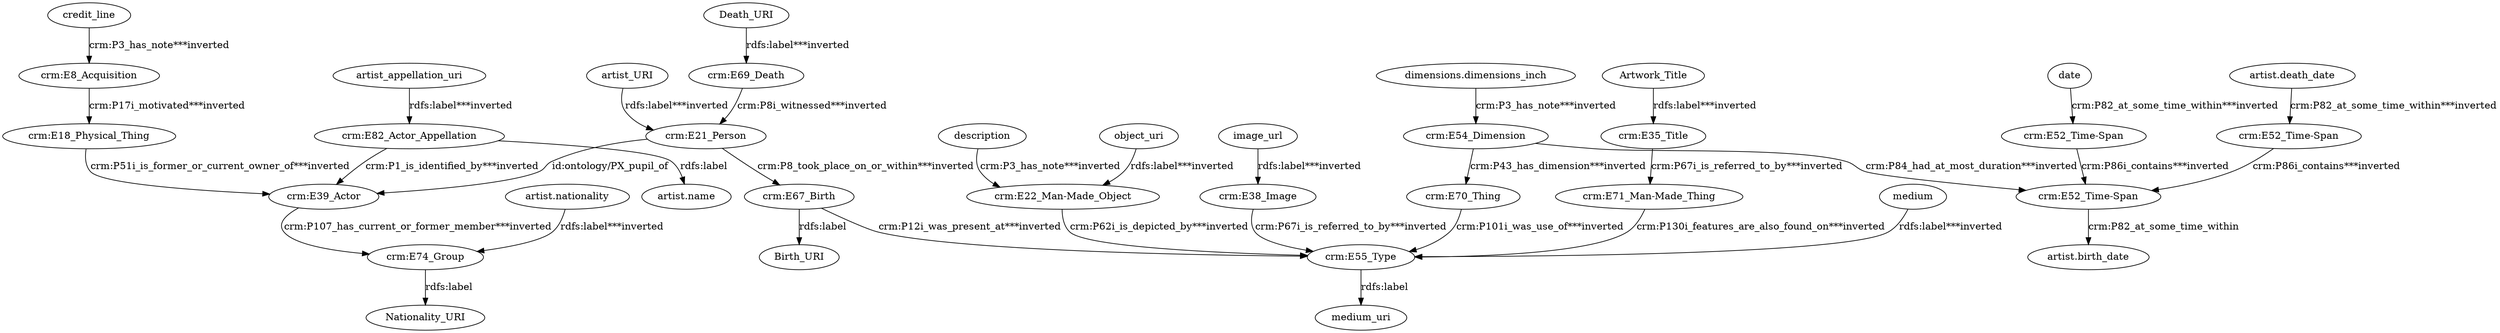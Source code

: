 digraph {
  Artwork_Title [type=attribute_name,label=Artwork_Title]
  "crm:E35_Title1" [type=class_uri,label="crm:E35_Title"]
  Death_URI [type=attribute_name,label=Death_URI]
  "crm:E69_Death1" [type=class_uri,label="crm:E69_Death"]
  "artist.death_date" [type=attribute_name,label="artist.death_date"]
  "crm:E52_Time-Span2" [type=class_uri,label="crm:E52_Time-Span"]
  "artist.nationality" [type=attribute_name,label="artist.nationality"]
  "crm:E74_Group1" [type=class_uri,label="crm:E74_Group"]
  artist_URI [type=attribute_name,label=artist_URI]
  "crm:E21_Person1" [type=class_uri,label="crm:E21_Person"]
  artist_appellation_uri [type=attribute_name,label=artist_appellation_uri]
  "crm:E82_Actor_Appellation1" [type=class_uri,label="crm:E82_Actor_Appellation"]
  credit_line [type=attribute_name,label=credit_line]
  "crm:E8_Acquisition1" [type=class_uri,label="crm:E8_Acquisition"]
  "crm:E18_Physical_Thing" [type=class_uri,label="crm:E18_Physical_Thing"]
  "crm:E39_Actor" [type=class_uri,label="crm:E39_Actor"]
  "crm:E67_Birth1" [type=class_uri,label="crm:E67_Birth"]
  "crm:E22_Man-Made_Object1" [type=class_uri,label="crm:E22_Man-Made_Object"]
  "crm:E55_Type1" [type=class_uri,label="crm:E55_Type"]
  "crm:E71_Man-Made_Thing" [type=class_uri,label="crm:E71_Man-Made_Thing"]
  "crm:E38_Image1" [type=class_uri,label="crm:E38_Image"]
  "crm:E52_Time-Span1" [type=class_uri,label="crm:E52_Time-Span"]
  "artist.birth_date" [type=attribute_name,label="artist.birth_date"]
  "crm:E52_Time-Span3" [type=class_uri,label="crm:E52_Time-Span"]
  "crm:E54_Dimension1" [type=class_uri,label="crm:E54_Dimension"]
  "crm:E70_Thing" [type=class_uri,label="crm:E70_Thing"]
  medium_uri [type=attribute_name,label=medium_uri]
  Birth_URI [type=attribute_name,label=Birth_URI]
  Nationality_URI [type=attribute_name,label=Nationality_URI]
  "artist.name" [type=attribute_name,label="artist.name"]
  date [type=attribute_name,label=date]
  description [type=attribute_name,label=description]
  "dimensions.dimensions_inch" [type=attribute_name,label="dimensions.dimensions_inch"]
  image_url [type=attribute_name,label=image_url]
  medium [type=attribute_name,label=medium]
  object_uri [type=attribute_name,label=object_uri]
  Artwork_Title -> "crm:E35_Title1" [type=st_property_uri,label="rdfs:label***inverted"]
  Death_URI -> "crm:E69_Death1" [type=st_property_uri,label="rdfs:label***inverted"]
  "artist.death_date" -> "crm:E52_Time-Span2" [type=st_property_uri,label="crm:P82_at_some_time_within***inverted"]
  "artist.nationality" -> "crm:E74_Group1" [type=st_property_uri,label="rdfs:label***inverted"]
  artist_URI -> "crm:E21_Person1" [type=st_property_uri,label="rdfs:label***inverted"]
  artist_appellation_uri -> "crm:E82_Actor_Appellation1" [type=st_property_uri,label="rdfs:label***inverted"]
  credit_line -> "crm:E8_Acquisition1" [type=st_property_uri,label="crm:P3_has_note***inverted"]
  "crm:E18_Physical_Thing" -> "crm:E39_Actor" [type=direct_property_uri,label="crm:P51i_is_former_or_current_owner_of***inverted"]
  "crm:E21_Person1" -> "crm:E39_Actor" [label="id:ontology/PX_pupil_of",type=direct_property_uri]
  "crm:E21_Person1" -> "crm:E67_Birth1" [type=inherited,label="crm:P8_took_place_on_or_within***inverted"]
  "crm:E22_Man-Made_Object1" -> "crm:E55_Type1" [type=inherited,label="crm:P62i_is_depicted_by***inverted"]
  "crm:E35_Title1" -> "crm:E71_Man-Made_Thing" [type=inherited,label="crm:P67i_is_referred_to_by***inverted"]
  "crm:E38_Image1" -> "crm:E55_Type1" [type=inherited,label="crm:P67i_is_referred_to_by***inverted"]
  "crm:E39_Actor" -> "crm:E74_Group1" [type=direct_property_uri,label="crm:P107_has_current_or_former_member***inverted"]
  "crm:E52_Time-Span1" -> "artist.birth_date" [label="crm:P82_at_some_time_within",type=st_property_uri]
  "crm:E52_Time-Span2" -> "crm:E52_Time-Span1" [type=direct_property_uri,label="crm:P86i_contains***inverted"]
  "crm:E52_Time-Span3" -> "crm:E52_Time-Span1" [type=direct_property_uri,label="crm:P86i_contains***inverted"]
  "crm:E54_Dimension1" -> "crm:E52_Time-Span1" [type=direct_property_uri,label="crm:P84_had_at_most_duration***inverted"]
  "crm:E54_Dimension1" -> "crm:E70_Thing" [type=direct_property_uri,label="crm:P43_has_dimension***inverted"]
  "crm:E55_Type1" -> medium_uri [label="rdfs:label",type=st_property_uri]
  "crm:E67_Birth1" -> Birth_URI [label="rdfs:label",type=st_property_uri]
  "crm:E67_Birth1" -> "crm:E55_Type1" [type=inherited,label="crm:P12i_was_present_at***inverted"]
  "crm:E69_Death1" -> "crm:E21_Person1" [type=inherited,label="crm:P8i_witnessed***inverted"]
  "crm:E70_Thing" -> "crm:E55_Type1" [type=direct_property_uri,label="crm:P101i_was_use_of***inverted"]
  "crm:E71_Man-Made_Thing" -> "crm:E55_Type1" [type=inherited,label="crm:P130i_features_are_also_found_on***inverted"]
  "crm:E74_Group1" -> Nationality_URI [label="rdfs:label",type=st_property_uri]
  "crm:E82_Actor_Appellation1" -> "artist.name" [label="rdfs:label",type=st_property_uri]
  "crm:E82_Actor_Appellation1" -> "crm:E39_Actor" [type=inherited,label="crm:P1_is_identified_by***inverted"]
  "crm:E8_Acquisition1" -> "crm:E18_Physical_Thing" [type=inherited,label="crm:P17i_motivated***inverted"]
  date -> "crm:E52_Time-Span3" [type=st_property_uri,label="crm:P82_at_some_time_within***inverted"]
  description -> "crm:E22_Man-Made_Object1" [type=st_property_uri,label="crm:P3_has_note***inverted"]
  "dimensions.dimensions_inch" -> "crm:E54_Dimension1" [type=st_property_uri,label="crm:P3_has_note***inverted"]
  image_url -> "crm:E38_Image1" [type=st_property_uri,label="rdfs:label***inverted"]
  medium -> "crm:E55_Type1" [type=st_property_uri,label="rdfs:label***inverted"]
  object_uri -> "crm:E22_Man-Made_Object1" [type=st_property_uri,label="rdfs:label***inverted"]
}

